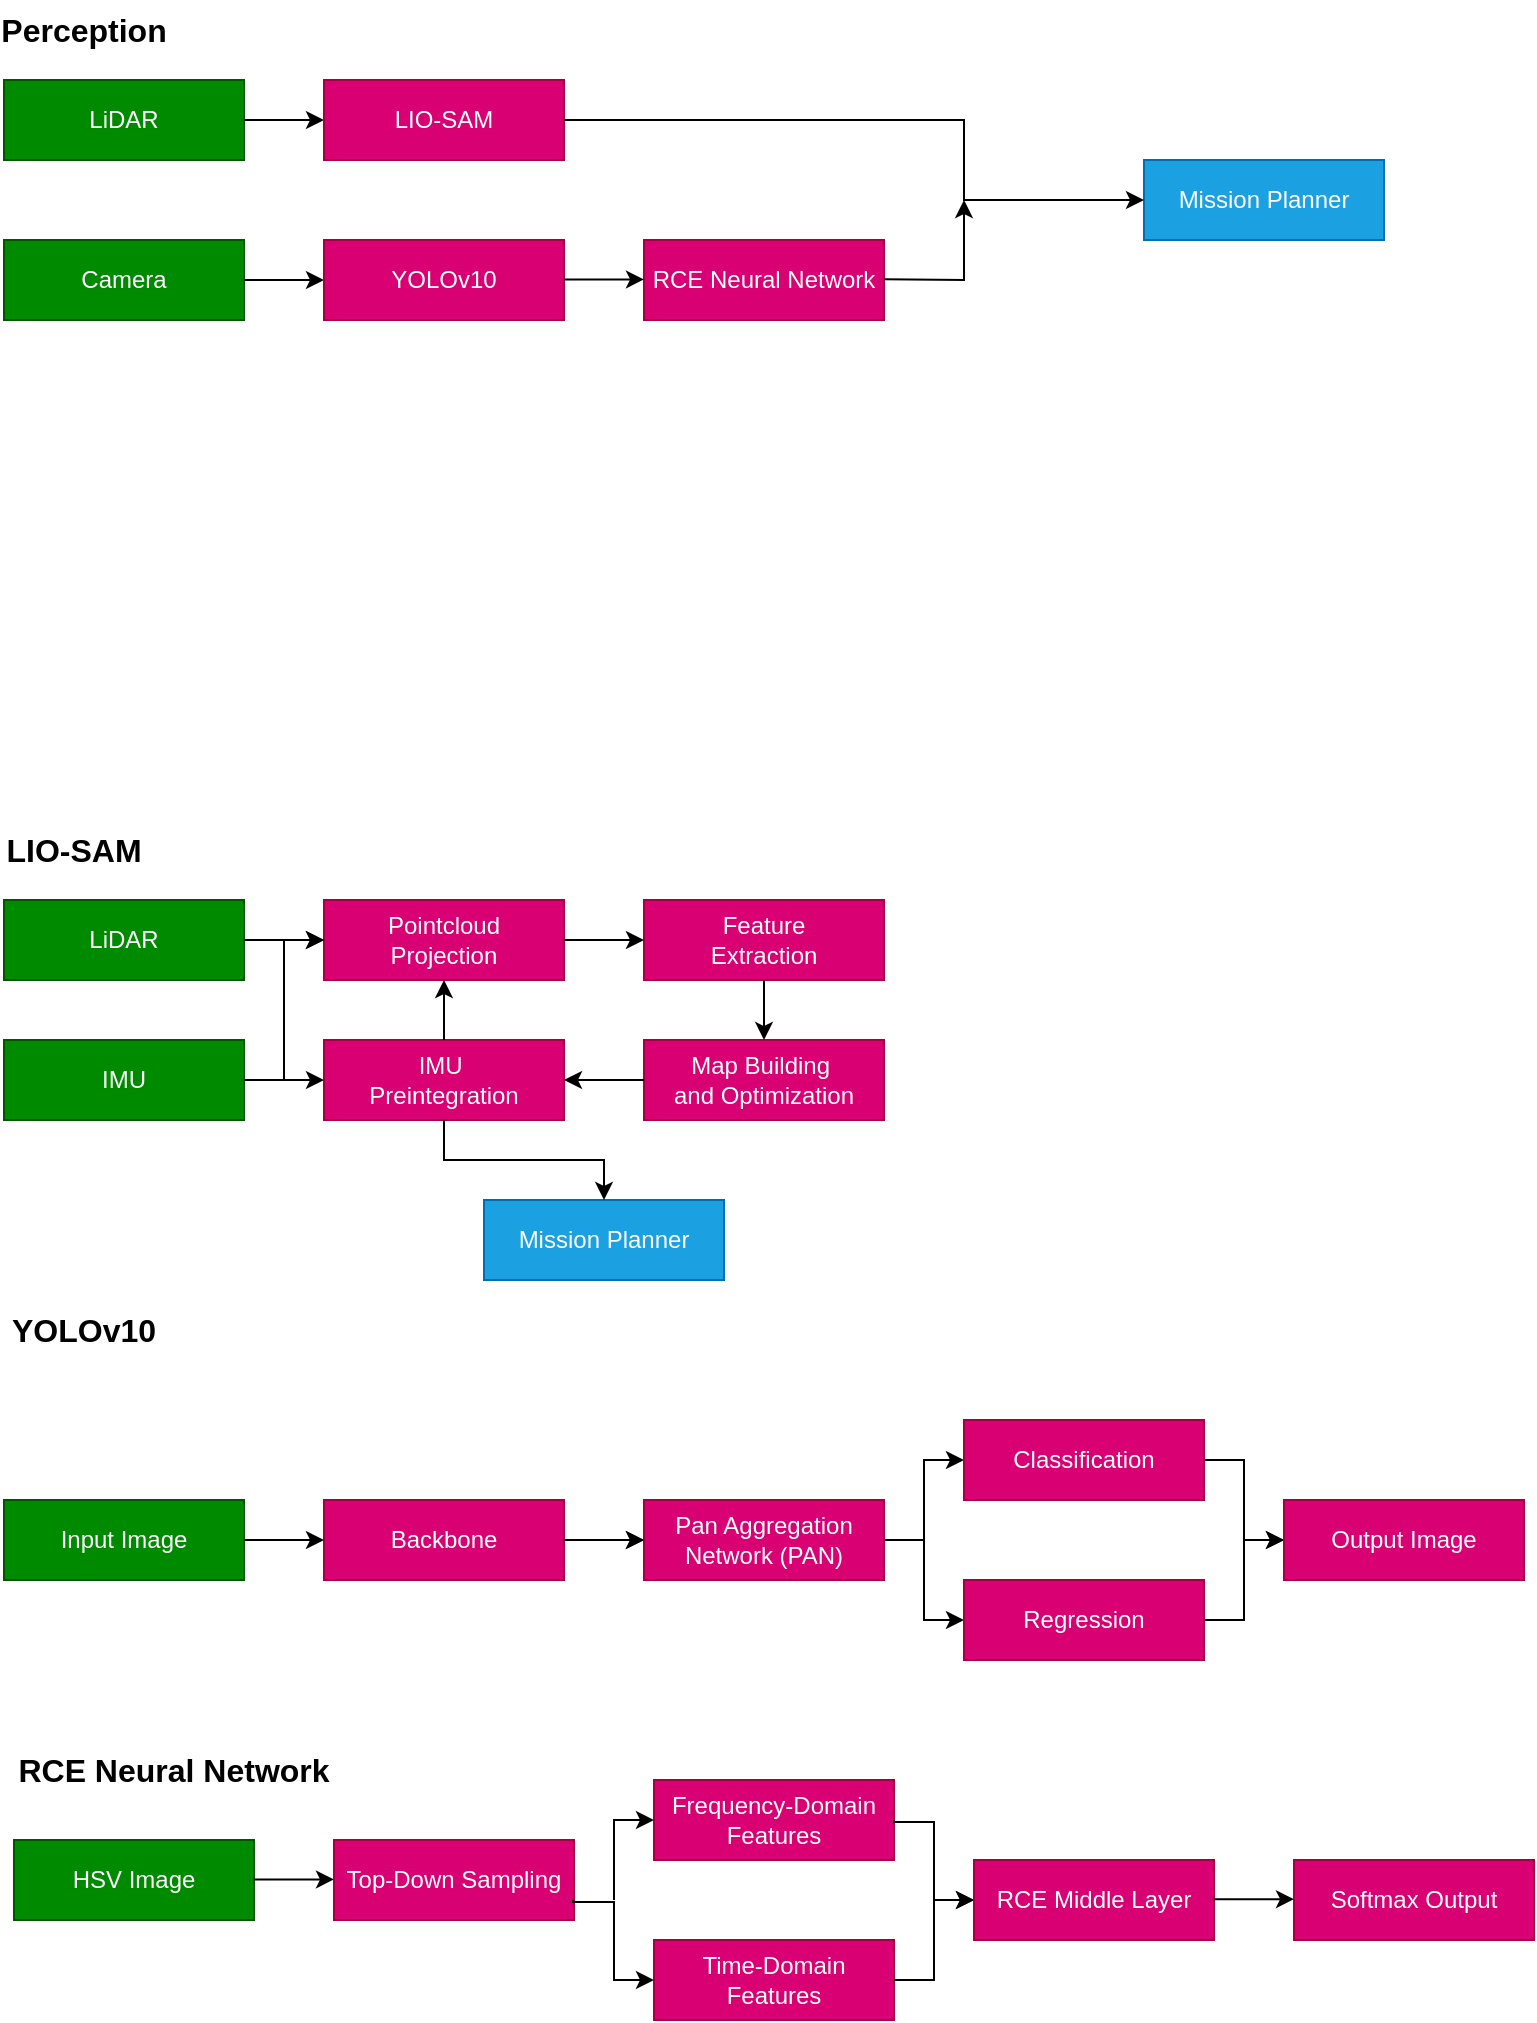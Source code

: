 <mxfile version="27.2.0">
  <diagram name="Page-1" id="5VaMo-BOT-xkX4Ljz-UA">
    <mxGraphModel dx="1138" dy="1473" grid="1" gridSize="10" guides="1" tooltips="1" connect="1" arrows="1" fold="1" page="1" pageScale="1" pageWidth="827" pageHeight="1169" math="0" shadow="0">
      <root>
        <mxCell id="0" />
        <mxCell id="1" parent="0" />
        <mxCell id="8DQN0Lr5QgspBmBuHpzk-1" value="LiDAR" style="rounded=0;whiteSpace=wrap;html=1;fillColor=#008a00;fontColor=#ffffff;strokeColor=#005700;" parent="1" vertex="1">
          <mxGeometry x="40" y="80" width="120" height="40" as="geometry" />
        </mxCell>
        <mxCell id="8DQN0Lr5QgspBmBuHpzk-2" value="" style="endArrow=classic;html=1;rounded=0;exitX=1;exitY=0.5;exitDx=0;exitDy=0;entryX=0;entryY=0.5;entryDx=0;entryDy=0;" parent="1" source="8DQN0Lr5QgspBmBuHpzk-1" target="8DQN0Lr5QgspBmBuHpzk-3" edge="1">
          <mxGeometry width="50" height="50" relative="1" as="geometry">
            <mxPoint x="390" y="380" as="sourcePoint" />
            <mxPoint x="440" y="330" as="targetPoint" />
          </mxGeometry>
        </mxCell>
        <mxCell id="8DQN0Lr5QgspBmBuHpzk-3" value="LIO-SAM" style="rounded=0;whiteSpace=wrap;html=1;fillColor=#d80073;fontColor=#ffffff;strokeColor=#A50040;" parent="1" vertex="1">
          <mxGeometry x="200" y="80" width="120" height="40" as="geometry" />
        </mxCell>
        <mxCell id="8DQN0Lr5QgspBmBuHpzk-4" value="Mission Planner" style="rounded=0;whiteSpace=wrap;html=1;fillColor=#1ba1e2;fontColor=#ffffff;strokeColor=#006EAF;" parent="1" vertex="1">
          <mxGeometry x="610" y="120" width="120" height="40" as="geometry" />
        </mxCell>
        <mxCell id="8DQN0Lr5QgspBmBuHpzk-6" value="Camera" style="rounded=0;whiteSpace=wrap;html=1;fillColor=#008a00;fontColor=#ffffff;strokeColor=#005700;" parent="1" vertex="1">
          <mxGeometry x="40" y="160" width="120" height="40" as="geometry" />
        </mxCell>
        <mxCell id="8DQN0Lr5QgspBmBuHpzk-7" value="" style="endArrow=classic;html=1;rounded=0;exitX=1;exitY=0.5;exitDx=0;exitDy=0;entryX=0;entryY=0.5;entryDx=0;entryDy=0;" parent="1" source="8DQN0Lr5QgspBmBuHpzk-6" target="8DQN0Lr5QgspBmBuHpzk-8" edge="1">
          <mxGeometry width="50" height="50" relative="1" as="geometry">
            <mxPoint x="390" y="480" as="sourcePoint" />
            <mxPoint x="440" y="430" as="targetPoint" />
          </mxGeometry>
        </mxCell>
        <mxCell id="8DQN0Lr5QgspBmBuHpzk-8" value="YOLOv10" style="rounded=0;whiteSpace=wrap;html=1;fillColor=#d80073;fontColor=#ffffff;strokeColor=#A50040;" parent="1" vertex="1">
          <mxGeometry x="200" y="160" width="120" height="40" as="geometry" />
        </mxCell>
        <mxCell id="8DQN0Lr5QgspBmBuHpzk-10" value="&lt;font style=&quot;font-size: 16px;&quot;&gt;Perception&lt;/font&gt;" style="text;html=1;align=center;verticalAlign=middle;whiteSpace=wrap;rounded=0;fontStyle=1" parent="1" vertex="1">
          <mxGeometry x="50" y="40" width="60" height="30" as="geometry" />
        </mxCell>
        <mxCell id="8DQN0Lr5QgspBmBuHpzk-11" value="&lt;span style=&quot;font-size: 16px;&quot;&gt;LIO-SAM&lt;/span&gt;" style="text;html=1;align=center;verticalAlign=middle;whiteSpace=wrap;rounded=0;fontStyle=1" parent="1" vertex="1">
          <mxGeometry x="40" y="450" width="70" height="30" as="geometry" />
        </mxCell>
        <mxCell id="8DQN0Lr5QgspBmBuHpzk-12" value="LiDAR" style="rounded=0;whiteSpace=wrap;html=1;fillColor=#008a00;fontColor=#ffffff;strokeColor=#005700;" parent="1" vertex="1">
          <mxGeometry x="40" y="490" width="120" height="40" as="geometry" />
        </mxCell>
        <mxCell id="8DQN0Lr5QgspBmBuHpzk-13" value="Pointcloud&lt;div&gt;Projection&lt;/div&gt;" style="rounded=0;whiteSpace=wrap;html=1;fillColor=#d80073;fontColor=#ffffff;strokeColor=#A50040;" parent="1" vertex="1">
          <mxGeometry x="200" y="490" width="120" height="40" as="geometry" />
        </mxCell>
        <mxCell id="8DQN0Lr5QgspBmBuHpzk-14" value="Feature&lt;div&gt;Extraction&lt;/div&gt;" style="rounded=0;whiteSpace=wrap;html=1;fillColor=#d80073;fontColor=#ffffff;strokeColor=#A50040;" parent="1" vertex="1">
          <mxGeometry x="360" y="490" width="120" height="40" as="geometry" />
        </mxCell>
        <mxCell id="8DQN0Lr5QgspBmBuHpzk-15" value="Map Building&amp;nbsp;&lt;div&gt;and Optimization&lt;/div&gt;" style="rounded=0;whiteSpace=wrap;html=1;fillColor=#d80073;fontColor=#ffffff;strokeColor=#A50040;" parent="1" vertex="1">
          <mxGeometry x="360" y="560" width="120" height="40" as="geometry" />
        </mxCell>
        <mxCell id="8DQN0Lr5QgspBmBuHpzk-16" value="IMU" style="rounded=0;whiteSpace=wrap;html=1;fillColor=#008a00;fontColor=#ffffff;strokeColor=#005700;" parent="1" vertex="1">
          <mxGeometry x="40" y="560" width="120" height="40" as="geometry" />
        </mxCell>
        <mxCell id="8DQN0Lr5QgspBmBuHpzk-17" value="IMU&amp;nbsp;&lt;div&gt;Preintegration&lt;/div&gt;" style="rounded=0;whiteSpace=wrap;html=1;fillColor=#d80073;fontColor=#ffffff;strokeColor=#A50040;" parent="1" vertex="1">
          <mxGeometry x="200" y="560" width="120" height="40" as="geometry" />
        </mxCell>
        <mxCell id="8DQN0Lr5QgspBmBuHpzk-18" value="Mission Planner" style="rounded=0;whiteSpace=wrap;html=1;fillColor=#1ba1e2;fontColor=#ffffff;strokeColor=#006EAF;" parent="1" vertex="1">
          <mxGeometry x="280" y="640" width="120" height="40" as="geometry" />
        </mxCell>
        <mxCell id="8DQN0Lr5QgspBmBuHpzk-19" value="" style="endArrow=classic;html=1;rounded=0;exitX=1;exitY=0.5;exitDx=0;exitDy=0;entryX=0;entryY=0.5;entryDx=0;entryDy=0;" parent="1" source="8DQN0Lr5QgspBmBuHpzk-12" target="8DQN0Lr5QgspBmBuHpzk-13" edge="1">
          <mxGeometry width="50" height="50" relative="1" as="geometry">
            <mxPoint x="190" y="400" as="sourcePoint" />
            <mxPoint x="250" y="400" as="targetPoint" />
          </mxGeometry>
        </mxCell>
        <mxCell id="8DQN0Lr5QgspBmBuHpzk-20" value="" style="endArrow=classic;html=1;rounded=0;exitX=1;exitY=0.5;exitDx=0;exitDy=0;entryX=0;entryY=0.5;entryDx=0;entryDy=0;" parent="1" source="8DQN0Lr5QgspBmBuHpzk-13" target="8DQN0Lr5QgspBmBuHpzk-14" edge="1">
          <mxGeometry width="50" height="50" relative="1" as="geometry">
            <mxPoint x="320" y="520" as="sourcePoint" />
            <mxPoint x="380" y="520" as="targetPoint" />
          </mxGeometry>
        </mxCell>
        <mxCell id="8DQN0Lr5QgspBmBuHpzk-21" value="" style="endArrow=classic;html=1;rounded=0;exitX=0.5;exitY=1;exitDx=0;exitDy=0;entryX=0.5;entryY=0;entryDx=0;entryDy=0;" parent="1" source="8DQN0Lr5QgspBmBuHpzk-14" target="8DQN0Lr5QgspBmBuHpzk-15" edge="1">
          <mxGeometry width="50" height="50" relative="1" as="geometry">
            <mxPoint x="360" y="550" as="sourcePoint" />
            <mxPoint x="400" y="550" as="targetPoint" />
          </mxGeometry>
        </mxCell>
        <mxCell id="8DQN0Lr5QgspBmBuHpzk-22" value="" style="endArrow=classic;html=1;rounded=0;exitX=0;exitY=0.5;exitDx=0;exitDy=0;entryX=1;entryY=0.5;entryDx=0;entryDy=0;" parent="1" source="8DQN0Lr5QgspBmBuHpzk-15" target="8DQN0Lr5QgspBmBuHpzk-17" edge="1">
          <mxGeometry width="50" height="50" relative="1" as="geometry">
            <mxPoint x="420" y="550" as="sourcePoint" />
            <mxPoint x="350" y="580" as="targetPoint" />
          </mxGeometry>
        </mxCell>
        <mxCell id="8DQN0Lr5QgspBmBuHpzk-23" value="" style="endArrow=classic;html=1;rounded=0;exitX=0.5;exitY=1;exitDx=0;exitDy=0;entryX=0.5;entryY=0;entryDx=0;entryDy=0;" parent="1" source="8DQN0Lr5QgspBmBuHpzk-17" target="8DQN0Lr5QgspBmBuHpzk-18" edge="1">
          <mxGeometry width="50" height="50" relative="1" as="geometry">
            <mxPoint x="270" y="540" as="sourcePoint" />
            <mxPoint x="270" y="570" as="targetPoint" />
            <Array as="points">
              <mxPoint x="260" y="620" />
              <mxPoint x="340" y="620" />
            </Array>
          </mxGeometry>
        </mxCell>
        <mxCell id="8DQN0Lr5QgspBmBuHpzk-24" value="" style="endArrow=classic;html=1;rounded=0;exitX=1;exitY=0.5;exitDx=0;exitDy=0;entryX=0;entryY=0.5;entryDx=0;entryDy=0;" parent="1" source="8DQN0Lr5QgspBmBuHpzk-16" target="8DQN0Lr5QgspBmBuHpzk-17" edge="1">
          <mxGeometry width="50" height="50" relative="1" as="geometry">
            <mxPoint x="180" y="510" as="sourcePoint" />
            <mxPoint x="220" y="510" as="targetPoint" />
          </mxGeometry>
        </mxCell>
        <mxCell id="8DQN0Lr5QgspBmBuHpzk-25" value="" style="endArrow=classic;html=1;rounded=0;entryX=0;entryY=0.5;entryDx=0;entryDy=0;" parent="1" target="8DQN0Lr5QgspBmBuHpzk-13" edge="1">
          <mxGeometry width="50" height="50" relative="1" as="geometry">
            <mxPoint x="160" y="580" as="sourcePoint" />
            <mxPoint x="230" y="570" as="targetPoint" />
            <Array as="points">
              <mxPoint x="180" y="580" />
              <mxPoint x="180" y="510" />
            </Array>
          </mxGeometry>
        </mxCell>
        <mxCell id="8DQN0Lr5QgspBmBuHpzk-26" value="" style="endArrow=classic;html=1;rounded=0;exitX=0.5;exitY=0;exitDx=0;exitDy=0;entryX=0.5;entryY=1;entryDx=0;entryDy=0;" parent="1" source="8DQN0Lr5QgspBmBuHpzk-17" target="8DQN0Lr5QgspBmBuHpzk-13" edge="1">
          <mxGeometry width="50" height="50" relative="1" as="geometry">
            <mxPoint x="220" y="540" as="sourcePoint" />
            <mxPoint x="260" y="540" as="targetPoint" />
          </mxGeometry>
        </mxCell>
        <mxCell id="8DQN0Lr5QgspBmBuHpzk-27" value="&lt;font size=&quot;3&quot;&gt;YOLOv10&lt;/font&gt;" style="text;html=1;align=center;verticalAlign=middle;whiteSpace=wrap;rounded=0;fontStyle=1" parent="1" vertex="1">
          <mxGeometry x="45" y="690" width="70" height="30" as="geometry" />
        </mxCell>
        <mxCell id="8DQN0Lr5QgspBmBuHpzk-28" value="Input Image" style="rounded=0;whiteSpace=wrap;html=1;fillColor=#008a00;fontColor=#ffffff;strokeColor=#005700;" parent="1" vertex="1">
          <mxGeometry x="40" y="790" width="120" height="40" as="geometry" />
        </mxCell>
        <mxCell id="8DQN0Lr5QgspBmBuHpzk-29" value="" style="edgeStyle=orthogonalEdgeStyle;rounded=0;orthogonalLoop=1;jettySize=auto;html=1;" parent="1" source="8DQN0Lr5QgspBmBuHpzk-30" target="8DQN0Lr5QgspBmBuHpzk-33" edge="1">
          <mxGeometry relative="1" as="geometry" />
        </mxCell>
        <mxCell id="8DQN0Lr5QgspBmBuHpzk-30" value="Backbone" style="rounded=0;whiteSpace=wrap;html=1;fillColor=#d80073;fontColor=#ffffff;strokeColor=#A50040;" parent="1" vertex="1">
          <mxGeometry x="200" y="790" width="120" height="40" as="geometry" />
        </mxCell>
        <mxCell id="8DQN0Lr5QgspBmBuHpzk-31" style="edgeStyle=orthogonalEdgeStyle;rounded=0;orthogonalLoop=1;jettySize=auto;html=1;entryX=0;entryY=0.5;entryDx=0;entryDy=0;" parent="1" source="8DQN0Lr5QgspBmBuHpzk-33" target="8DQN0Lr5QgspBmBuHpzk-35" edge="1">
          <mxGeometry relative="1" as="geometry" />
        </mxCell>
        <mxCell id="8DQN0Lr5QgspBmBuHpzk-32" style="edgeStyle=orthogonalEdgeStyle;rounded=0;orthogonalLoop=1;jettySize=auto;html=1;exitX=1;exitY=0.5;exitDx=0;exitDy=0;entryX=0;entryY=0.5;entryDx=0;entryDy=0;" parent="1" source="8DQN0Lr5QgspBmBuHpzk-33" target="8DQN0Lr5QgspBmBuHpzk-37" edge="1">
          <mxGeometry relative="1" as="geometry" />
        </mxCell>
        <mxCell id="8DQN0Lr5QgspBmBuHpzk-33" value="Pan Aggregation Network (PAN)" style="rounded=0;whiteSpace=wrap;html=1;fillColor=#d80073;fontColor=#ffffff;strokeColor=#A50040;" parent="1" vertex="1">
          <mxGeometry x="360" y="790" width="120" height="40" as="geometry" />
        </mxCell>
        <mxCell id="8DQN0Lr5QgspBmBuHpzk-34" style="edgeStyle=orthogonalEdgeStyle;rounded=0;orthogonalLoop=1;jettySize=auto;html=1;exitX=1;exitY=0.5;exitDx=0;exitDy=0;entryX=0;entryY=0.5;entryDx=0;entryDy=0;" parent="1" source="8DQN0Lr5QgspBmBuHpzk-35" target="8DQN0Lr5QgspBmBuHpzk-38" edge="1">
          <mxGeometry relative="1" as="geometry" />
        </mxCell>
        <mxCell id="8DQN0Lr5QgspBmBuHpzk-35" value="Classification" style="rounded=0;whiteSpace=wrap;html=1;fillColor=#d80073;fontColor=#ffffff;strokeColor=#A50040;" parent="1" vertex="1">
          <mxGeometry x="520" y="750" width="120" height="40" as="geometry" />
        </mxCell>
        <mxCell id="8DQN0Lr5QgspBmBuHpzk-36" style="edgeStyle=orthogonalEdgeStyle;rounded=0;orthogonalLoop=1;jettySize=auto;html=1;exitX=1;exitY=0.5;exitDx=0;exitDy=0;entryX=0;entryY=0.5;entryDx=0;entryDy=0;" parent="1" source="8DQN0Lr5QgspBmBuHpzk-37" target="8DQN0Lr5QgspBmBuHpzk-38" edge="1">
          <mxGeometry relative="1" as="geometry" />
        </mxCell>
        <mxCell id="8DQN0Lr5QgspBmBuHpzk-37" value="Regression" style="rounded=0;whiteSpace=wrap;html=1;fillColor=#d80073;fontColor=#ffffff;strokeColor=#A50040;" parent="1" vertex="1">
          <mxGeometry x="520" y="830" width="120" height="40" as="geometry" />
        </mxCell>
        <mxCell id="8DQN0Lr5QgspBmBuHpzk-38" value="Output Image" style="rounded=0;whiteSpace=wrap;html=1;fillColor=#d80073;fontColor=#ffffff;strokeColor=#A50040;" parent="1" vertex="1">
          <mxGeometry x="680" y="790" width="120" height="40" as="geometry" />
        </mxCell>
        <mxCell id="8DQN0Lr5QgspBmBuHpzk-39" value="" style="endArrow=classic;html=1;rounded=0;exitX=1;exitY=0.5;exitDx=0;exitDy=0;" parent="1" source="8DQN0Lr5QgspBmBuHpzk-28" edge="1">
          <mxGeometry width="50" height="50" relative="1" as="geometry">
            <mxPoint x="370" y="550" as="sourcePoint" />
            <mxPoint x="200" y="810" as="targetPoint" />
          </mxGeometry>
        </mxCell>
        <mxCell id="8DQN0Lr5QgspBmBuHpzk-40" value="" style="endArrow=classic;html=1;rounded=0;entryX=0;entryY=0.5;entryDx=0;entryDy=0;exitX=1;exitY=0.5;exitDx=0;exitDy=0;" parent="1" source="8DQN0Lr5QgspBmBuHpzk-30" target="8DQN0Lr5QgspBmBuHpzk-33" edge="1">
          <mxGeometry width="50" height="50" relative="1" as="geometry">
            <mxPoint x="280" y="890" as="sourcePoint" />
            <mxPoint x="200" y="810" as="targetPoint" />
          </mxGeometry>
        </mxCell>
        <mxCell id="8DQN0Lr5QgspBmBuHpzk-41" value="&lt;font size=&quot;3&quot;&gt;RCE Neural Network&lt;/font&gt;" style="text;html=1;align=center;verticalAlign=middle;whiteSpace=wrap;rounded=0;fontStyle=1" parent="1" vertex="1">
          <mxGeometry x="45" y="910" width="160" height="30" as="geometry" />
        </mxCell>
        <mxCell id="8DQN0Lr5QgspBmBuHpzk-42" value="HSV Image" style="rounded=0;whiteSpace=wrap;html=1;fillColor=#008a00;fontColor=#ffffff;strokeColor=#005700;" parent="1" vertex="1">
          <mxGeometry x="45" y="960" width="120" height="40" as="geometry" />
        </mxCell>
        <mxCell id="8DQN0Lr5QgspBmBuHpzk-44" value="" style="endArrow=classic;html=1;rounded=0;exitX=1;exitY=0.5;exitDx=0;exitDy=0;" parent="1" edge="1">
          <mxGeometry width="50" height="50" relative="1" as="geometry">
            <mxPoint x="165" y="979.74" as="sourcePoint" />
            <mxPoint x="205" y="979.74" as="targetPoint" />
          </mxGeometry>
        </mxCell>
        <mxCell id="8DQN0Lr5QgspBmBuHpzk-46" value="Top-Down Sampling" style="rounded=0;whiteSpace=wrap;html=1;fillColor=#d80073;fontColor=#ffffff;strokeColor=#A50040;" parent="1" vertex="1">
          <mxGeometry x="205" y="960" width="120" height="40" as="geometry" />
        </mxCell>
        <mxCell id="8DQN0Lr5QgspBmBuHpzk-52" value="Time-Domain Features" style="rounded=0;whiteSpace=wrap;html=1;fillColor=#d80073;fontColor=#ffffff;strokeColor=#A50040;" parent="1" vertex="1">
          <mxGeometry x="365" y="1010" width="120" height="40" as="geometry" />
        </mxCell>
        <mxCell id="8DQN0Lr5QgspBmBuHpzk-55" value="Frequency-Domain Features" style="rounded=0;whiteSpace=wrap;html=1;fillColor=#d80073;fontColor=#ffffff;strokeColor=#A50040;" parent="1" vertex="1">
          <mxGeometry x="365" y="930" width="120" height="40" as="geometry" />
        </mxCell>
        <mxCell id="8DQN0Lr5QgspBmBuHpzk-56" style="edgeStyle=orthogonalEdgeStyle;rounded=0;orthogonalLoop=1;jettySize=auto;html=1;entryX=0;entryY=0.5;entryDx=0;entryDy=0;" parent="1" target="8DQN0Lr5QgspBmBuHpzk-55" edge="1">
          <mxGeometry relative="1" as="geometry">
            <mxPoint x="345" y="990" as="sourcePoint" />
            <mxPoint x="345" y="940" as="targetPoint" />
            <Array as="points">
              <mxPoint x="345" y="950" />
            </Array>
          </mxGeometry>
        </mxCell>
        <mxCell id="8DQN0Lr5QgspBmBuHpzk-57" style="edgeStyle=orthogonalEdgeStyle;rounded=0;orthogonalLoop=1;jettySize=auto;html=1;exitX=1;exitY=0.5;exitDx=0;exitDy=0;entryX=0;entryY=0.5;entryDx=0;entryDy=0;" parent="1" target="8DQN0Lr5QgspBmBuHpzk-52" edge="1">
          <mxGeometry relative="1" as="geometry">
            <mxPoint x="324.48" y="990" as="sourcePoint" />
            <mxPoint x="345" y="1060" as="targetPoint" />
            <Array as="points">
              <mxPoint x="325" y="991" />
              <mxPoint x="345" y="991" />
              <mxPoint x="345" y="1030" />
            </Array>
          </mxGeometry>
        </mxCell>
        <mxCell id="8DQN0Lr5QgspBmBuHpzk-78" style="edgeStyle=orthogonalEdgeStyle;rounded=0;orthogonalLoop=1;jettySize=auto;html=1;exitX=1;exitY=0.5;exitDx=0;exitDy=0;entryX=0;entryY=0.5;entryDx=0;entryDy=0;" parent="1" source="8DQN0Lr5QgspBmBuHpzk-55" target="8DQN0Lr5QgspBmBuHpzk-80" edge="1">
          <mxGeometry relative="1" as="geometry">
            <mxPoint x="485" y="950" as="sourcePoint" />
            <Array as="points">
              <mxPoint x="505" y="951" />
              <mxPoint x="505" y="990" />
            </Array>
          </mxGeometry>
        </mxCell>
        <mxCell id="8DQN0Lr5QgspBmBuHpzk-79" style="edgeStyle=orthogonalEdgeStyle;rounded=0;orthogonalLoop=1;jettySize=auto;html=1;exitX=1;exitY=0.5;exitDx=0;exitDy=0;entryX=0;entryY=0.5;entryDx=0;entryDy=0;" parent="1" target="8DQN0Lr5QgspBmBuHpzk-80" edge="1">
          <mxGeometry relative="1" as="geometry">
            <mxPoint x="485" y="1030" as="sourcePoint" />
            <Array as="points">
              <mxPoint x="505" y="1030" />
              <mxPoint x="505" y="990" />
            </Array>
          </mxGeometry>
        </mxCell>
        <mxCell id="8DQN0Lr5QgspBmBuHpzk-80" value="RCE Middle Layer" style="rounded=0;whiteSpace=wrap;html=1;fillColor=#d80073;fontColor=#ffffff;strokeColor=#A50040;" parent="1" vertex="1">
          <mxGeometry x="525" y="970" width="120" height="40" as="geometry" />
        </mxCell>
        <mxCell id="8DQN0Lr5QgspBmBuHpzk-81" value="Softmax Output" style="rounded=0;whiteSpace=wrap;html=1;fillColor=#d80073;fontColor=#ffffff;strokeColor=#A50040;" parent="1" vertex="1">
          <mxGeometry x="685" y="970" width="120" height="40" as="geometry" />
        </mxCell>
        <mxCell id="BJTy-aCqxeznVk6i2iyJ-1" value="" style="endArrow=classic;html=1;rounded=0;entryX=0;entryY=0.5;entryDx=0;entryDy=0;exitX=1;exitY=0.5;exitDx=0;exitDy=0;" edge="1" parent="1">
          <mxGeometry width="50" height="50" relative="1" as="geometry">
            <mxPoint x="645" y="989.58" as="sourcePoint" />
            <mxPoint x="685" y="989.58" as="targetPoint" />
          </mxGeometry>
        </mxCell>
        <mxCell id="BJTy-aCqxeznVk6i2iyJ-4" value="RCE Neural Network" style="rounded=0;whiteSpace=wrap;html=1;fillColor=#d80073;fontColor=#ffffff;strokeColor=#A50040;" vertex="1" parent="1">
          <mxGeometry x="360" y="160" width="120" height="40" as="geometry" />
        </mxCell>
        <mxCell id="BJTy-aCqxeznVk6i2iyJ-6" value="" style="endArrow=classic;html=1;rounded=0;entryX=0;entryY=0.5;entryDx=0;entryDy=0;exitX=1;exitY=0.5;exitDx=0;exitDy=0;" edge="1" parent="1" source="8DQN0Lr5QgspBmBuHpzk-3" target="8DQN0Lr5QgspBmBuHpzk-4">
          <mxGeometry width="50" height="50" relative="1" as="geometry">
            <mxPoint x="340" y="100" as="sourcePoint" />
            <mxPoint x="510" y="150" as="targetPoint" />
            <Array as="points">
              <mxPoint x="440" y="100" />
              <mxPoint x="520" y="100" />
              <mxPoint x="520" y="140" />
            </Array>
          </mxGeometry>
        </mxCell>
        <mxCell id="BJTy-aCqxeznVk6i2iyJ-8" value="" style="endArrow=classic;html=1;rounded=0;exitX=1;exitY=0.5;exitDx=0;exitDy=0;entryX=0;entryY=0.5;entryDx=0;entryDy=0;" edge="1" parent="1">
          <mxGeometry width="50" height="50" relative="1" as="geometry">
            <mxPoint x="320" y="179.71" as="sourcePoint" />
            <mxPoint x="360" y="179.71" as="targetPoint" />
          </mxGeometry>
        </mxCell>
        <mxCell id="BJTy-aCqxeznVk6i2iyJ-11" value="" style="endArrow=classic;html=1;rounded=0;exitX=1;exitY=0.5;exitDx=0;exitDy=0;" edge="1" parent="1">
          <mxGeometry width="50" height="50" relative="1" as="geometry">
            <mxPoint x="480" y="179.68" as="sourcePoint" />
            <mxPoint x="520" y="140" as="targetPoint" />
            <Array as="points">
              <mxPoint x="520" y="180" />
            </Array>
          </mxGeometry>
        </mxCell>
      </root>
    </mxGraphModel>
  </diagram>
</mxfile>
